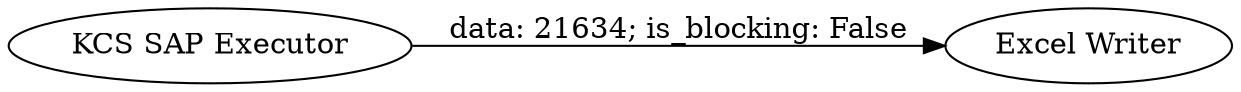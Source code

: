digraph {
	"3502602751297882410_2" [label="Excel Writer"]
	"3502602751297882410_1" [label="KCS SAP Executor"]
	"3502602751297882410_1" -> "3502602751297882410_2" [label="data: 21634; is_blocking: False"]
	rankdir=LR
}
